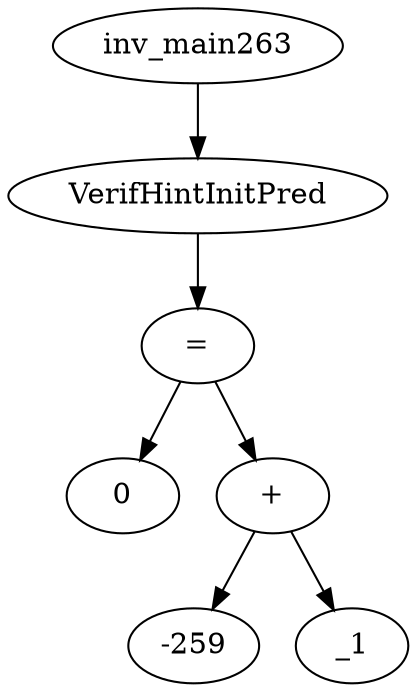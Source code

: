 digraph dag {
0 [label="inv_main263"];
1 [label="VerifHintInitPred"];
2 [label="="];
3 [label="0"];
4 [label="+"];
5 [label="-259"];
6 [label="_1"];
0->1
1->2
2->4
2 -> 3
4->6
4 -> 5
}
